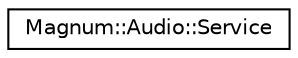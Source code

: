 digraph "圖形化之類別階層"
{
  edge [fontname="Helvetica",fontsize="10",labelfontname="Helvetica",labelfontsize="10"];
  node [fontname="Helvetica",fontsize="10",shape=record];
  rankdir="LR";
  Node1 [label="Magnum::Audio::Service",height=0.2,width=0.4,color="black", fillcolor="white", style="filled",URL="$struct_magnum_1_1_audio_1_1_service.html"];
}
